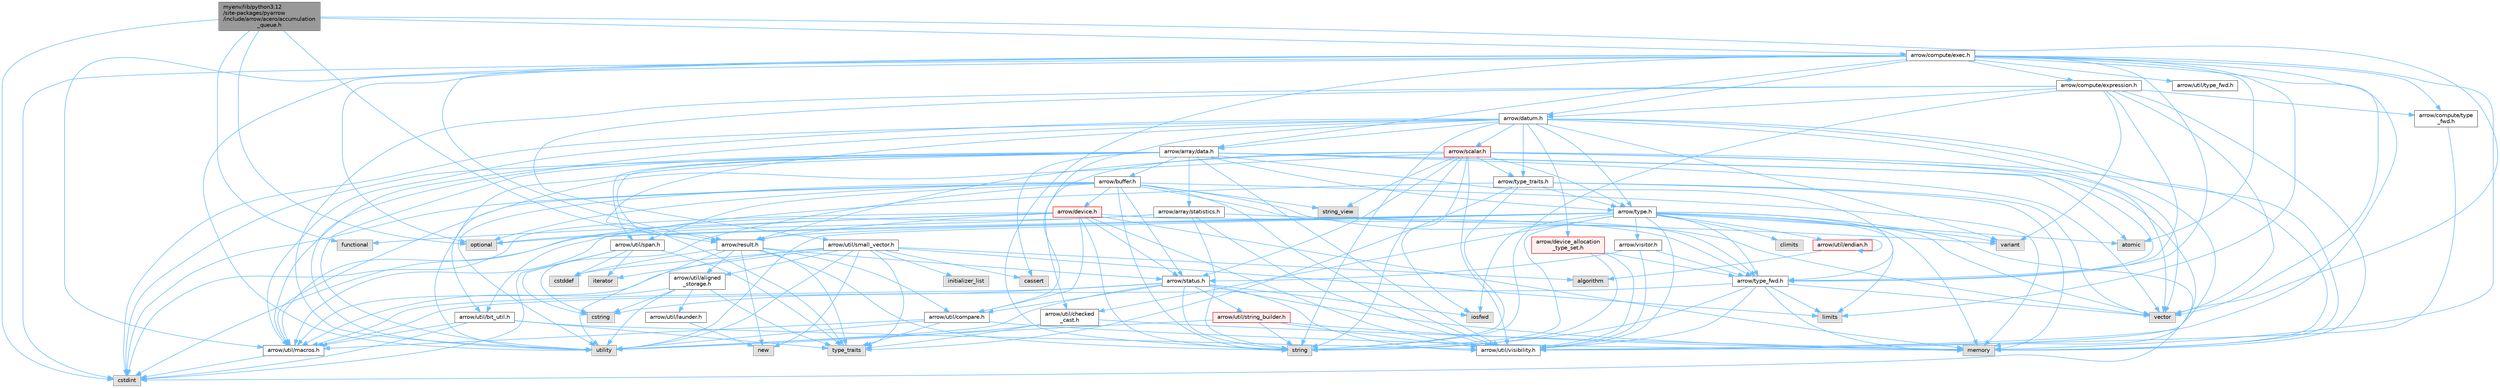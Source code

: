 digraph "myenv/lib/python3.12/site-packages/pyarrow/include/arrow/acero/accumulation_queue.h"
{
 // LATEX_PDF_SIZE
  bgcolor="transparent";
  edge [fontname=Helvetica,fontsize=10,labelfontname=Helvetica,labelfontsize=10];
  node [fontname=Helvetica,fontsize=10,shape=box,height=0.2,width=0.4];
  Node1 [id="Node000001",label="myenv/lib/python3.12\l/site-packages/pyarrow\l/include/arrow/acero/accumulation\l_queue.h",height=0.2,width=0.4,color="gray40", fillcolor="grey60", style="filled", fontcolor="black",tooltip=" "];
  Node1 -> Node2 [id="edge1_Node000001_Node000002",color="steelblue1",style="solid",tooltip=" "];
  Node2 [id="Node000002",label="cstdint",height=0.2,width=0.4,color="grey60", fillcolor="#E0E0E0", style="filled",tooltip=" "];
  Node1 -> Node3 [id="edge2_Node000001_Node000003",color="steelblue1",style="solid",tooltip=" "];
  Node3 [id="Node000003",label="functional",height=0.2,width=0.4,color="grey60", fillcolor="#E0E0E0", style="filled",tooltip=" "];
  Node1 -> Node4 [id="edge3_Node000001_Node000004",color="steelblue1",style="solid",tooltip=" "];
  Node4 [id="Node000004",label="optional",height=0.2,width=0.4,color="grey60", fillcolor="#E0E0E0", style="filled",tooltip=" "];
  Node1 -> Node5 [id="edge4_Node000001_Node000005",color="steelblue1",style="solid",tooltip=" "];
  Node5 [id="Node000005",label="vector",height=0.2,width=0.4,color="grey60", fillcolor="#E0E0E0", style="filled",tooltip=" "];
  Node1 -> Node6 [id="edge5_Node000001_Node000006",color="steelblue1",style="solid",tooltip=" "];
  Node6 [id="Node000006",label="arrow/compute/exec.h",height=0.2,width=0.4,color="grey40", fillcolor="white", style="filled",URL="$exec_8h.html",tooltip=" "];
  Node6 -> Node7 [id="edge6_Node000006_Node000007",color="steelblue1",style="solid",tooltip=" "];
  Node7 [id="Node000007",label="atomic",height=0.2,width=0.4,color="grey60", fillcolor="#E0E0E0", style="filled",tooltip=" "];
  Node6 -> Node2 [id="edge7_Node000006_Node000002",color="steelblue1",style="solid",tooltip=" "];
  Node6 -> Node8 [id="edge8_Node000006_Node000008",color="steelblue1",style="solid",tooltip=" "];
  Node8 [id="Node000008",label="limits",height=0.2,width=0.4,color="grey60", fillcolor="#E0E0E0", style="filled",tooltip=" "];
  Node6 -> Node9 [id="edge9_Node000006_Node000009",color="steelblue1",style="solid",tooltip=" "];
  Node9 [id="Node000009",label="memory",height=0.2,width=0.4,color="grey60", fillcolor="#E0E0E0", style="filled",tooltip=" "];
  Node6 -> Node4 [id="edge10_Node000006_Node000004",color="steelblue1",style="solid",tooltip=" "];
  Node6 -> Node10 [id="edge11_Node000006_Node000010",color="steelblue1",style="solid",tooltip=" "];
  Node10 [id="Node000010",label="string",height=0.2,width=0.4,color="grey60", fillcolor="#E0E0E0", style="filled",tooltip=" "];
  Node6 -> Node11 [id="edge12_Node000006_Node000011",color="steelblue1",style="solid",tooltip=" "];
  Node11 [id="Node000011",label="utility",height=0.2,width=0.4,color="grey60", fillcolor="#E0E0E0", style="filled",tooltip=" "];
  Node6 -> Node5 [id="edge13_Node000006_Node000005",color="steelblue1",style="solid",tooltip=" "];
  Node6 -> Node12 [id="edge14_Node000006_Node000012",color="steelblue1",style="solid",tooltip=" "];
  Node12 [id="Node000012",label="arrow/array/data.h",height=0.2,width=0.4,color="grey40", fillcolor="white", style="filled",URL="$data_8h.html",tooltip=" "];
  Node12 -> Node7 [id="edge15_Node000012_Node000007",color="steelblue1",style="solid",tooltip=" "];
  Node12 -> Node13 [id="edge16_Node000012_Node000013",color="steelblue1",style="solid",tooltip=" "];
  Node13 [id="Node000013",label="cassert",height=0.2,width=0.4,color="grey60", fillcolor="#E0E0E0", style="filled",tooltip=" "];
  Node12 -> Node2 [id="edge17_Node000012_Node000002",color="steelblue1",style="solid",tooltip=" "];
  Node12 -> Node9 [id="edge18_Node000012_Node000009",color="steelblue1",style="solid",tooltip=" "];
  Node12 -> Node11 [id="edge19_Node000012_Node000011",color="steelblue1",style="solid",tooltip=" "];
  Node12 -> Node5 [id="edge20_Node000012_Node000005",color="steelblue1",style="solid",tooltip=" "];
  Node12 -> Node14 [id="edge21_Node000012_Node000014",color="steelblue1",style="solid",tooltip=" "];
  Node14 [id="Node000014",label="arrow/array/statistics.h",height=0.2,width=0.4,color="grey40", fillcolor="white", style="filled",URL="$arrow_2array_2statistics_8h.html",tooltip=" "];
  Node14 -> Node2 [id="edge22_Node000014_Node000002",color="steelblue1",style="solid",tooltip=" "];
  Node14 -> Node4 [id="edge23_Node000014_Node000004",color="steelblue1",style="solid",tooltip=" "];
  Node14 -> Node10 [id="edge24_Node000014_Node000010",color="steelblue1",style="solid",tooltip=" "];
  Node14 -> Node15 [id="edge25_Node000014_Node000015",color="steelblue1",style="solid",tooltip=" "];
  Node15 [id="Node000015",label="variant",height=0.2,width=0.4,color="grey60", fillcolor="#E0E0E0", style="filled",tooltip=" "];
  Node14 -> Node16 [id="edge26_Node000014_Node000016",color="steelblue1",style="solid",tooltip=" "];
  Node16 [id="Node000016",label="arrow/util/visibility.h",height=0.2,width=0.4,color="grey40", fillcolor="white", style="filled",URL="$include_2arrow_2util_2visibility_8h.html",tooltip=" "];
  Node12 -> Node17 [id="edge27_Node000012_Node000017",color="steelblue1",style="solid",tooltip=" "];
  Node17 [id="Node000017",label="arrow/buffer.h",height=0.2,width=0.4,color="grey40", fillcolor="white", style="filled",URL="$buffer_8h.html",tooltip=" "];
  Node17 -> Node2 [id="edge28_Node000017_Node000002",color="steelblue1",style="solid",tooltip=" "];
  Node17 -> Node18 [id="edge29_Node000017_Node000018",color="steelblue1",style="solid",tooltip=" "];
  Node18 [id="Node000018",label="cstring",height=0.2,width=0.4,color="grey60", fillcolor="#E0E0E0", style="filled",tooltip=" "];
  Node17 -> Node9 [id="edge30_Node000017_Node000009",color="steelblue1",style="solid",tooltip=" "];
  Node17 -> Node4 [id="edge31_Node000017_Node000004",color="steelblue1",style="solid",tooltip=" "];
  Node17 -> Node10 [id="edge32_Node000017_Node000010",color="steelblue1",style="solid",tooltip=" "];
  Node17 -> Node19 [id="edge33_Node000017_Node000019",color="steelblue1",style="solid",tooltip=" "];
  Node19 [id="Node000019",label="string_view",height=0.2,width=0.4,color="grey60", fillcolor="#E0E0E0", style="filled",tooltip=" "];
  Node17 -> Node11 [id="edge34_Node000017_Node000011",color="steelblue1",style="solid",tooltip=" "];
  Node17 -> Node5 [id="edge35_Node000017_Node000005",color="steelblue1",style="solid",tooltip=" "];
  Node17 -> Node20 [id="edge36_Node000017_Node000020",color="steelblue1",style="solid",tooltip=" "];
  Node20 [id="Node000020",label="arrow/device.h",height=0.2,width=0.4,color="red", fillcolor="#FFF0F0", style="filled",URL="$device_8h.html",tooltip=" "];
  Node20 -> Node2 [id="edge37_Node000020_Node000002",color="steelblue1",style="solid",tooltip=" "];
  Node20 -> Node3 [id="edge38_Node000020_Node000003",color="steelblue1",style="solid",tooltip=" "];
  Node20 -> Node9 [id="edge39_Node000020_Node000009",color="steelblue1",style="solid",tooltip=" "];
  Node20 -> Node10 [id="edge40_Node000020_Node000010",color="steelblue1",style="solid",tooltip=" "];
  Node20 -> Node24 [id="edge41_Node000020_Node000024",color="steelblue1",style="solid",tooltip=" "];
  Node24 [id="Node000024",label="arrow/result.h",height=0.2,width=0.4,color="grey40", fillcolor="white", style="filled",URL="$result_8h.html",tooltip=" "];
  Node24 -> Node25 [id="edge42_Node000024_Node000025",color="steelblue1",style="solid",tooltip=" "];
  Node25 [id="Node000025",label="cstddef",height=0.2,width=0.4,color="grey60", fillcolor="#E0E0E0", style="filled",tooltip=" "];
  Node24 -> Node26 [id="edge43_Node000024_Node000026",color="steelblue1",style="solid",tooltip=" "];
  Node26 [id="Node000026",label="new",height=0.2,width=0.4,color="grey60", fillcolor="#E0E0E0", style="filled",tooltip=" "];
  Node24 -> Node10 [id="edge44_Node000024_Node000010",color="steelblue1",style="solid",tooltip=" "];
  Node24 -> Node27 [id="edge45_Node000024_Node000027",color="steelblue1",style="solid",tooltip=" "];
  Node27 [id="Node000027",label="type_traits",height=0.2,width=0.4,color="grey60", fillcolor="#E0E0E0", style="filled",tooltip=" "];
  Node24 -> Node11 [id="edge46_Node000024_Node000011",color="steelblue1",style="solid",tooltip=" "];
  Node24 -> Node28 [id="edge47_Node000024_Node000028",color="steelblue1",style="solid",tooltip=" "];
  Node28 [id="Node000028",label="arrow/status.h",height=0.2,width=0.4,color="grey40", fillcolor="white", style="filled",URL="$status_8h.html",tooltip=" "];
  Node28 -> Node18 [id="edge48_Node000028_Node000018",color="steelblue1",style="solid",tooltip=" "];
  Node28 -> Node29 [id="edge49_Node000028_Node000029",color="steelblue1",style="solid",tooltip=" "];
  Node29 [id="Node000029",label="iosfwd",height=0.2,width=0.4,color="grey60", fillcolor="#E0E0E0", style="filled",tooltip=" "];
  Node28 -> Node9 [id="edge50_Node000028_Node000009",color="steelblue1",style="solid",tooltip=" "];
  Node28 -> Node10 [id="edge51_Node000028_Node000010",color="steelblue1",style="solid",tooltip=" "];
  Node28 -> Node11 [id="edge52_Node000028_Node000011",color="steelblue1",style="solid",tooltip=" "];
  Node28 -> Node30 [id="edge53_Node000028_Node000030",color="steelblue1",style="solid",tooltip=" "];
  Node30 [id="Node000030",label="arrow/util/compare.h",height=0.2,width=0.4,color="grey40", fillcolor="white", style="filled",URL="$util_2compare_8h.html",tooltip=" "];
  Node30 -> Node9 [id="edge54_Node000030_Node000009",color="steelblue1",style="solid",tooltip=" "];
  Node30 -> Node27 [id="edge55_Node000030_Node000027",color="steelblue1",style="solid",tooltip=" "];
  Node30 -> Node11 [id="edge56_Node000030_Node000011",color="steelblue1",style="solid",tooltip=" "];
  Node30 -> Node23 [id="edge57_Node000030_Node000023",color="steelblue1",style="solid",tooltip=" "];
  Node23 [id="Node000023",label="arrow/util/macros.h",height=0.2,width=0.4,color="grey40", fillcolor="white", style="filled",URL="$macros_8h.html",tooltip=" "];
  Node23 -> Node2 [id="edge58_Node000023_Node000002",color="steelblue1",style="solid",tooltip=" "];
  Node28 -> Node23 [id="edge59_Node000028_Node000023",color="steelblue1",style="solid",tooltip=" "];
  Node28 -> Node31 [id="edge60_Node000028_Node000031",color="steelblue1",style="solid",tooltip=" "];
  Node31 [id="Node000031",label="arrow/util/string_builder.h",height=0.2,width=0.4,color="red", fillcolor="#FFF0F0", style="filled",URL="$string__builder_8h.html",tooltip=" "];
  Node31 -> Node9 [id="edge61_Node000031_Node000009",color="steelblue1",style="solid",tooltip=" "];
  Node31 -> Node10 [id="edge62_Node000031_Node000010",color="steelblue1",style="solid",tooltip=" "];
  Node31 -> Node11 [id="edge63_Node000031_Node000011",color="steelblue1",style="solid",tooltip=" "];
  Node31 -> Node16 [id="edge64_Node000031_Node000016",color="steelblue1",style="solid",tooltip=" "];
  Node28 -> Node16 [id="edge65_Node000028_Node000016",color="steelblue1",style="solid",tooltip=" "];
  Node24 -> Node33 [id="edge66_Node000024_Node000033",color="steelblue1",style="solid",tooltip=" "];
  Node33 [id="Node000033",label="arrow/util/aligned\l_storage.h",height=0.2,width=0.4,color="grey40", fillcolor="white", style="filled",URL="$aligned__storage_8h.html",tooltip=" "];
  Node33 -> Node18 [id="edge67_Node000033_Node000018",color="steelblue1",style="solid",tooltip=" "];
  Node33 -> Node27 [id="edge68_Node000033_Node000027",color="steelblue1",style="solid",tooltip=" "];
  Node33 -> Node11 [id="edge69_Node000033_Node000011",color="steelblue1",style="solid",tooltip=" "];
  Node33 -> Node34 [id="edge70_Node000033_Node000034",color="steelblue1",style="solid",tooltip=" "];
  Node34 [id="Node000034",label="arrow/util/launder.h",height=0.2,width=0.4,color="grey40", fillcolor="white", style="filled",URL="$launder_8h.html",tooltip=" "];
  Node34 -> Node26 [id="edge71_Node000034_Node000026",color="steelblue1",style="solid",tooltip=" "];
  Node33 -> Node23 [id="edge72_Node000033_Node000023",color="steelblue1",style="solid",tooltip=" "];
  Node24 -> Node30 [id="edge73_Node000024_Node000030",color="steelblue1",style="solid",tooltip=" "];
  Node20 -> Node28 [id="edge74_Node000020_Node000028",color="steelblue1",style="solid",tooltip=" "];
  Node20 -> Node22 [id="edge75_Node000020_Node000022",color="steelblue1",style="solid",tooltip=" "];
  Node22 [id="Node000022",label="arrow/type_fwd.h",height=0.2,width=0.4,color="grey40", fillcolor="white", style="filled",URL="$arrow_2type__fwd_8h.html",tooltip=" "];
  Node22 -> Node8 [id="edge76_Node000022_Node000008",color="steelblue1",style="solid",tooltip=" "];
  Node22 -> Node9 [id="edge77_Node000022_Node000009",color="steelblue1",style="solid",tooltip=" "];
  Node22 -> Node10 [id="edge78_Node000022_Node000010",color="steelblue1",style="solid",tooltip=" "];
  Node22 -> Node5 [id="edge79_Node000022_Node000005",color="steelblue1",style="solid",tooltip=" "];
  Node22 -> Node23 [id="edge80_Node000022_Node000023",color="steelblue1",style="solid",tooltip=" "];
  Node22 -> Node16 [id="edge81_Node000022_Node000016",color="steelblue1",style="solid",tooltip=" "];
  Node20 -> Node30 [id="edge82_Node000020_Node000030",color="steelblue1",style="solid",tooltip=" "];
  Node20 -> Node23 [id="edge83_Node000020_Node000023",color="steelblue1",style="solid",tooltip=" "];
  Node20 -> Node16 [id="edge84_Node000020_Node000016",color="steelblue1",style="solid",tooltip=" "];
  Node17 -> Node28 [id="edge85_Node000017_Node000028",color="steelblue1",style="solid",tooltip=" "];
  Node17 -> Node22 [id="edge86_Node000017_Node000022",color="steelblue1",style="solid",tooltip=" "];
  Node17 -> Node23 [id="edge87_Node000017_Node000023",color="steelblue1",style="solid",tooltip=" "];
  Node17 -> Node35 [id="edge88_Node000017_Node000035",color="steelblue1",style="solid",tooltip=" "];
  Node35 [id="Node000035",label="arrow/util/span.h",height=0.2,width=0.4,color="grey40", fillcolor="white", style="filled",URL="$span_8h.html",tooltip=" "];
  Node35 -> Node25 [id="edge89_Node000035_Node000025",color="steelblue1",style="solid",tooltip=" "];
  Node35 -> Node2 [id="edge90_Node000035_Node000002",color="steelblue1",style="solid",tooltip=" "];
  Node35 -> Node18 [id="edge91_Node000035_Node000018",color="steelblue1",style="solid",tooltip=" "];
  Node35 -> Node36 [id="edge92_Node000035_Node000036",color="steelblue1",style="solid",tooltip=" "];
  Node36 [id="Node000036",label="iterator",height=0.2,width=0.4,color="grey60", fillcolor="#E0E0E0", style="filled",tooltip=" "];
  Node35 -> Node27 [id="edge93_Node000035_Node000027",color="steelblue1",style="solid",tooltip=" "];
  Node17 -> Node16 [id="edge94_Node000017_Node000016",color="steelblue1",style="solid",tooltip=" "];
  Node12 -> Node24 [id="edge95_Node000012_Node000024",color="steelblue1",style="solid",tooltip=" "];
  Node12 -> Node37 [id="edge96_Node000012_Node000037",color="steelblue1",style="solid",tooltip=" "];
  Node37 [id="Node000037",label="arrow/type.h",height=0.2,width=0.4,color="grey40", fillcolor="white", style="filled",URL="$type_8h.html",tooltip=" "];
  Node37 -> Node7 [id="edge97_Node000037_Node000007",color="steelblue1",style="solid",tooltip=" "];
  Node37 -> Node38 [id="edge98_Node000037_Node000038",color="steelblue1",style="solid",tooltip=" "];
  Node38 [id="Node000038",label="climits",height=0.2,width=0.4,color="grey60", fillcolor="#E0E0E0", style="filled",tooltip=" "];
  Node37 -> Node2 [id="edge99_Node000037_Node000002",color="steelblue1",style="solid",tooltip=" "];
  Node37 -> Node29 [id="edge100_Node000037_Node000029",color="steelblue1",style="solid",tooltip=" "];
  Node37 -> Node8 [id="edge101_Node000037_Node000008",color="steelblue1",style="solid",tooltip=" "];
  Node37 -> Node9 [id="edge102_Node000037_Node000009",color="steelblue1",style="solid",tooltip=" "];
  Node37 -> Node4 [id="edge103_Node000037_Node000004",color="steelblue1",style="solid",tooltip=" "];
  Node37 -> Node10 [id="edge104_Node000037_Node000010",color="steelblue1",style="solid",tooltip=" "];
  Node37 -> Node11 [id="edge105_Node000037_Node000011",color="steelblue1",style="solid",tooltip=" "];
  Node37 -> Node15 [id="edge106_Node000037_Node000015",color="steelblue1",style="solid",tooltip=" "];
  Node37 -> Node5 [id="edge107_Node000037_Node000005",color="steelblue1",style="solid",tooltip=" "];
  Node37 -> Node24 [id="edge108_Node000037_Node000024",color="steelblue1",style="solid",tooltip=" "];
  Node37 -> Node22 [id="edge109_Node000037_Node000022",color="steelblue1",style="solid",tooltip=" "];
  Node37 -> Node39 [id="edge110_Node000037_Node000039",color="steelblue1",style="solid",tooltip=" "];
  Node39 [id="Node000039",label="arrow/util/checked\l_cast.h",height=0.2,width=0.4,color="grey40", fillcolor="white", style="filled",URL="$checked__cast_8h.html",tooltip=" "];
  Node39 -> Node9 [id="edge111_Node000039_Node000009",color="steelblue1",style="solid",tooltip=" "];
  Node39 -> Node27 [id="edge112_Node000039_Node000027",color="steelblue1",style="solid",tooltip=" "];
  Node39 -> Node11 [id="edge113_Node000039_Node000011",color="steelblue1",style="solid",tooltip=" "];
  Node37 -> Node40 [id="edge114_Node000037_Node000040",color="steelblue1",style="solid",tooltip=" "];
  Node40 [id="Node000040",label="arrow/util/endian.h",height=0.2,width=0.4,color="red", fillcolor="#FFF0F0", style="filled",URL="$endian_8h.html",tooltip=" "];
  Node40 -> Node40 [id="edge115_Node000040_Node000040",color="steelblue1",style="solid",tooltip=" "];
  Node40 -> Node41 [id="edge116_Node000040_Node000041",color="steelblue1",style="solid",tooltip=" "];
  Node41 [id="Node000041",label="algorithm",height=0.2,width=0.4,color="grey60", fillcolor="#E0E0E0", style="filled",tooltip=" "];
  Node37 -> Node23 [id="edge117_Node000037_Node000023",color="steelblue1",style="solid",tooltip=" "];
  Node37 -> Node16 [id="edge118_Node000037_Node000016",color="steelblue1",style="solid",tooltip=" "];
  Node37 -> Node45 [id="edge119_Node000037_Node000045",color="steelblue1",style="solid",tooltip=" "];
  Node45 [id="Node000045",label="arrow/visitor.h",height=0.2,width=0.4,color="grey40", fillcolor="white", style="filled",URL="$visitor_8h.html",tooltip=" "];
  Node45 -> Node28 [id="edge120_Node000045_Node000028",color="steelblue1",style="solid",tooltip=" "];
  Node45 -> Node22 [id="edge121_Node000045_Node000022",color="steelblue1",style="solid",tooltip=" "];
  Node45 -> Node16 [id="edge122_Node000045_Node000016",color="steelblue1",style="solid",tooltip=" "];
  Node12 -> Node22 [id="edge123_Node000012_Node000022",color="steelblue1",style="solid",tooltip=" "];
  Node12 -> Node46 [id="edge124_Node000012_Node000046",color="steelblue1",style="solid",tooltip=" "];
  Node46 [id="Node000046",label="arrow/util/bit_util.h",height=0.2,width=0.4,color="grey40", fillcolor="white", style="filled",URL="$bit__util_8h.html",tooltip=" "];
  Node46 -> Node2 [id="edge125_Node000046_Node000002",color="steelblue1",style="solid",tooltip=" "];
  Node46 -> Node27 [id="edge126_Node000046_Node000027",color="steelblue1",style="solid",tooltip=" "];
  Node46 -> Node23 [id="edge127_Node000046_Node000023",color="steelblue1",style="solid",tooltip=" "];
  Node46 -> Node16 [id="edge128_Node000046_Node000016",color="steelblue1",style="solid",tooltip=" "];
  Node12 -> Node23 [id="edge129_Node000012_Node000023",color="steelblue1",style="solid",tooltip=" "];
  Node12 -> Node35 [id="edge130_Node000012_Node000035",color="steelblue1",style="solid",tooltip=" "];
  Node12 -> Node16 [id="edge131_Node000012_Node000016",color="steelblue1",style="solid",tooltip=" "];
  Node6 -> Node47 [id="edge132_Node000006_Node000047",color="steelblue1",style="solid",tooltip=" "];
  Node47 [id="Node000047",label="arrow/compute/expression.h",height=0.2,width=0.4,color="grey40", fillcolor="white", style="filled",URL="$expression_8h.html",tooltip=" "];
  Node47 -> Node9 [id="edge133_Node000047_Node000009",color="steelblue1",style="solid",tooltip=" "];
  Node47 -> Node10 [id="edge134_Node000047_Node000010",color="steelblue1",style="solid",tooltip=" "];
  Node47 -> Node11 [id="edge135_Node000047_Node000011",color="steelblue1",style="solid",tooltip=" "];
  Node47 -> Node15 [id="edge136_Node000047_Node000015",color="steelblue1",style="solid",tooltip=" "];
  Node47 -> Node5 [id="edge137_Node000047_Node000005",color="steelblue1",style="solid",tooltip=" "];
  Node47 -> Node48 [id="edge138_Node000047_Node000048",color="steelblue1",style="solid",tooltip=" "];
  Node48 [id="Node000048",label="arrow/compute/type\l_fwd.h",height=0.2,width=0.4,color="grey40", fillcolor="white", style="filled",URL="$arrow_2compute_2type__fwd_8h.html",tooltip=" "];
  Node48 -> Node16 [id="edge139_Node000048_Node000016",color="steelblue1",style="solid",tooltip=" "];
  Node47 -> Node49 [id="edge140_Node000047_Node000049",color="steelblue1",style="solid",tooltip=" "];
  Node49 [id="Node000049",label="arrow/datum.h",height=0.2,width=0.4,color="grey40", fillcolor="white", style="filled",URL="$datum_8h.html",tooltip=" "];
  Node49 -> Node2 [id="edge141_Node000049_Node000002",color="steelblue1",style="solid",tooltip=" "];
  Node49 -> Node9 [id="edge142_Node000049_Node000009",color="steelblue1",style="solid",tooltip=" "];
  Node49 -> Node10 [id="edge143_Node000049_Node000010",color="steelblue1",style="solid",tooltip=" "];
  Node49 -> Node27 [id="edge144_Node000049_Node000027",color="steelblue1",style="solid",tooltip=" "];
  Node49 -> Node11 [id="edge145_Node000049_Node000011",color="steelblue1",style="solid",tooltip=" "];
  Node49 -> Node15 [id="edge146_Node000049_Node000015",color="steelblue1",style="solid",tooltip=" "];
  Node49 -> Node5 [id="edge147_Node000049_Node000005",color="steelblue1",style="solid",tooltip=" "];
  Node49 -> Node12 [id="edge148_Node000049_Node000012",color="steelblue1",style="solid",tooltip=" "];
  Node49 -> Node50 [id="edge149_Node000049_Node000050",color="steelblue1",style="solid",tooltip=" "];
  Node50 [id="Node000050",label="arrow/device_allocation\l_type_set.h",height=0.2,width=0.4,color="red", fillcolor="#FFF0F0", style="filled",URL="$device__allocation__type__set_8h.html",tooltip=" "];
  Node50 -> Node10 [id="edge150_Node000050_Node000010",color="steelblue1",style="solid",tooltip=" "];
  Node50 -> Node22 [id="edge151_Node000050_Node000022",color="steelblue1",style="solid",tooltip=" "];
  Node50 -> Node16 [id="edge152_Node000050_Node000016",color="steelblue1",style="solid",tooltip=" "];
  Node49 -> Node52 [id="edge153_Node000049_Node000052",color="steelblue1",style="solid",tooltip=" "];
  Node52 [id="Node000052",label="arrow/scalar.h",height=0.2,width=0.4,color="red", fillcolor="#FFF0F0", style="filled",URL="$scalar_8h.html",tooltip=" "];
  Node52 -> Node29 [id="edge154_Node000052_Node000029",color="steelblue1",style="solid",tooltip=" "];
  Node52 -> Node9 [id="edge155_Node000052_Node000009",color="steelblue1",style="solid",tooltip=" "];
  Node52 -> Node10 [id="edge156_Node000052_Node000010",color="steelblue1",style="solid",tooltip=" "];
  Node52 -> Node19 [id="edge157_Node000052_Node000019",color="steelblue1",style="solid",tooltip=" "];
  Node52 -> Node11 [id="edge158_Node000052_Node000011",color="steelblue1",style="solid",tooltip=" "];
  Node52 -> Node5 [id="edge159_Node000052_Node000005",color="steelblue1",style="solid",tooltip=" "];
  Node52 -> Node24 [id="edge160_Node000052_Node000024",color="steelblue1",style="solid",tooltip=" "];
  Node52 -> Node28 [id="edge161_Node000052_Node000028",color="steelblue1",style="solid",tooltip=" "];
  Node52 -> Node37 [id="edge162_Node000052_Node000037",color="steelblue1",style="solid",tooltip=" "];
  Node52 -> Node22 [id="edge163_Node000052_Node000022",color="steelblue1",style="solid",tooltip=" "];
  Node52 -> Node57 [id="edge164_Node000052_Node000057",color="steelblue1",style="solid",tooltip=" "];
  Node57 [id="Node000057",label="arrow/type_traits.h",height=0.2,width=0.4,color="grey40", fillcolor="white", style="filled",URL="$include_2arrow_2type__traits_8h.html",tooltip=" "];
  Node57 -> Node9 [id="edge165_Node000057_Node000009",color="steelblue1",style="solid",tooltip=" "];
  Node57 -> Node10 [id="edge166_Node000057_Node000010",color="steelblue1",style="solid",tooltip=" "];
  Node57 -> Node27 [id="edge167_Node000057_Node000027",color="steelblue1",style="solid",tooltip=" "];
  Node57 -> Node5 [id="edge168_Node000057_Node000005",color="steelblue1",style="solid",tooltip=" "];
  Node57 -> Node37 [id="edge169_Node000057_Node000037",color="steelblue1",style="solid",tooltip=" "];
  Node57 -> Node46 [id="edge170_Node000057_Node000046",color="steelblue1",style="solid",tooltip=" "];
  Node52 -> Node30 [id="edge171_Node000052_Node000030",color="steelblue1",style="solid",tooltip=" "];
  Node52 -> Node16 [id="edge172_Node000052_Node000016",color="steelblue1",style="solid",tooltip=" "];
  Node49 -> Node37 [id="edge173_Node000049_Node000037",color="steelblue1",style="solid",tooltip=" "];
  Node49 -> Node57 [id="edge174_Node000049_Node000057",color="steelblue1",style="solid",tooltip=" "];
  Node49 -> Node39 [id="edge175_Node000049_Node000039",color="steelblue1",style="solid",tooltip=" "];
  Node49 -> Node23 [id="edge176_Node000049_Node000023",color="steelblue1",style="solid",tooltip=" "];
  Node49 -> Node16 [id="edge177_Node000049_Node000016",color="steelblue1",style="solid",tooltip=" "];
  Node47 -> Node22 [id="edge178_Node000047_Node000022",color="steelblue1",style="solid",tooltip=" "];
  Node47 -> Node62 [id="edge179_Node000047_Node000062",color="steelblue1",style="solid",tooltip=" "];
  Node62 [id="Node000062",label="arrow/util/small_vector.h",height=0.2,width=0.4,color="grey40", fillcolor="white", style="filled",URL="$small__vector_8h.html",tooltip=" "];
  Node62 -> Node41 [id="edge180_Node000062_Node000041",color="steelblue1",style="solid",tooltip=" "];
  Node62 -> Node13 [id="edge181_Node000062_Node000013",color="steelblue1",style="solid",tooltip=" "];
  Node62 -> Node25 [id="edge182_Node000062_Node000025",color="steelblue1",style="solid",tooltip=" "];
  Node62 -> Node63 [id="edge183_Node000062_Node000063",color="steelblue1",style="solid",tooltip=" "];
  Node63 [id="Node000063",label="initializer_list",height=0.2,width=0.4,color="grey60", fillcolor="#E0E0E0", style="filled",tooltip=" "];
  Node62 -> Node36 [id="edge184_Node000062_Node000036",color="steelblue1",style="solid",tooltip=" "];
  Node62 -> Node8 [id="edge185_Node000062_Node000008",color="steelblue1",style="solid",tooltip=" "];
  Node62 -> Node26 [id="edge186_Node000062_Node000026",color="steelblue1",style="solid",tooltip=" "];
  Node62 -> Node27 [id="edge187_Node000062_Node000027",color="steelblue1",style="solid",tooltip=" "];
  Node62 -> Node11 [id="edge188_Node000062_Node000011",color="steelblue1",style="solid",tooltip=" "];
  Node62 -> Node33 [id="edge189_Node000062_Node000033",color="steelblue1",style="solid",tooltip=" "];
  Node62 -> Node23 [id="edge190_Node000062_Node000023",color="steelblue1",style="solid",tooltip=" "];
  Node6 -> Node48 [id="edge191_Node000006_Node000048",color="steelblue1",style="solid",tooltip=" "];
  Node6 -> Node49 [id="edge192_Node000006_Node000049",color="steelblue1",style="solid",tooltip=" "];
  Node6 -> Node24 [id="edge193_Node000006_Node000024",color="steelblue1",style="solid",tooltip=" "];
  Node6 -> Node22 [id="edge194_Node000006_Node000022",color="steelblue1",style="solid",tooltip=" "];
  Node6 -> Node23 [id="edge195_Node000006_Node000023",color="steelblue1",style="solid",tooltip=" "];
  Node6 -> Node64 [id="edge196_Node000006_Node000064",color="steelblue1",style="solid",tooltip=" "];
  Node64 [id="Node000064",label="arrow/util/type_fwd.h",height=0.2,width=0.4,color="grey40", fillcolor="white", style="filled",URL="$arrow_2util_2type__fwd_8h.html",tooltip=" "];
  Node6 -> Node16 [id="edge197_Node000006_Node000016",color="steelblue1",style="solid",tooltip=" "];
  Node1 -> Node24 [id="edge198_Node000001_Node000024",color="steelblue1",style="solid",tooltip=" "];
}

